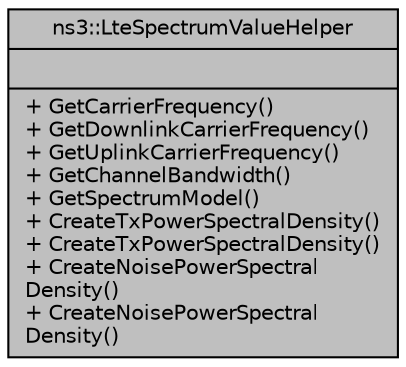 digraph "ns3::LteSpectrumValueHelper"
{
  edge [fontname="Helvetica",fontsize="10",labelfontname="Helvetica",labelfontsize="10"];
  node [fontname="Helvetica",fontsize="10",shape=record];
  Node1 [label="{ns3::LteSpectrumValueHelper\n||+ GetCarrierFrequency()\l+ GetDownlinkCarrierFrequency()\l+ GetUplinkCarrierFrequency()\l+ GetChannelBandwidth()\l+ GetSpectrumModel()\l+ CreateTxPowerSpectralDensity()\l+ CreateTxPowerSpectralDensity()\l+ CreateNoisePowerSpectral\lDensity()\l+ CreateNoisePowerSpectral\lDensity()\l}",height=0.2,width=0.4,color="black", fillcolor="grey75", style="filled", fontcolor="black"];
}
